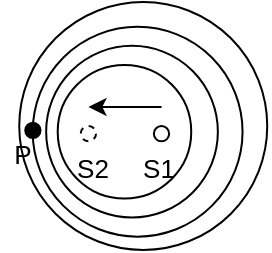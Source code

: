 <mxfile version="15.8.4" type="device"><diagram id="s2rHRaaOt5U0rhNxevTe" name="第 1 页"><mxGraphModel dx="1102" dy="865" grid="0" gridSize="10" guides="1" tooltips="1" connect="1" arrows="1" fold="1" page="1" pageScale="1" pageWidth="2336" pageHeight="1654" math="0" shadow="0"><root><mxCell id="0"/><mxCell id="1" parent="0"/><mxCell id="qYl4a5nMN9K9uQ77eHBb-12" value="" style="group" parent="1" vertex="1" connectable="0"><mxGeometry x="291.62" y="203" width="125" height="124" as="geometry"/></mxCell><mxCell id="qYl4a5nMN9K9uQ77eHBb-4" value="" style="ellipse;whiteSpace=wrap;html=1;aspect=fixed;" parent="qYl4a5nMN9K9uQ77eHBb-12" vertex="1"><mxGeometry width="124" height="124" as="geometry"/></mxCell><mxCell id="qYl4a5nMN9K9uQ77eHBb-3" value="" style="ellipse;whiteSpace=wrap;html=1;aspect=fixed;" parent="qYl4a5nMN9K9uQ77eHBb-12" vertex="1"><mxGeometry x="6.731" y="12.4" width="104.923" height="104.923" as="geometry"/></mxCell><mxCell id="qYl4a5nMN9K9uQ77eHBb-2" value="" style="ellipse;whiteSpace=wrap;html=1;aspect=fixed;" parent="qYl4a5nMN9K9uQ77eHBb-12" vertex="1"><mxGeometry x="13.462" y="21.938" width="85.846" height="85.846" as="geometry"/></mxCell><mxCell id="qYl4a5nMN9K9uQ77eHBb-1" value="" style="ellipse;whiteSpace=wrap;html=1;aspect=fixed;" parent="qYl4a5nMN9K9uQ77eHBb-12" vertex="1"><mxGeometry x="19.231" y="31.477" width="66.769" height="66.769" as="geometry"/></mxCell><mxCell id="qYl4a5nMN9K9uQ77eHBb-5" value="" style="ellipse;whiteSpace=wrap;html=1;aspect=fixed;" parent="qYl4a5nMN9K9uQ77eHBb-12" vertex="1"><mxGeometry x="67.308" y="62.046" width="7.631" height="7.631" as="geometry"/></mxCell><mxCell id="qYl4a5nMN9K9uQ77eHBb-8" value="" style="ellipse;whiteSpace=wrap;html=1;aspect=fixed;fillColor=default;dashed=1;" parent="qYl4a5nMN9K9uQ77eHBb-12" vertex="1"><mxGeometry x="30.769" y="62" width="7.631" height="7.631" as="geometry"/></mxCell><mxCell id="qYl4a5nMN9K9uQ77eHBb-9" value="" style="endArrow=classic;html=1;rounded=0;" parent="qYl4a5nMN9K9uQ77eHBb-12" edge="1"><mxGeometry width="50" height="50" relative="1" as="geometry"><mxPoint x="71.154" y="52.462" as="sourcePoint"/><mxPoint x="34.615" y="52.462" as="targetPoint"/></mxGeometry></mxCell><mxCell id="qYl4a5nMN9K9uQ77eHBb-10" value="&lt;font style=&quot;font-size: 13px&quot;&gt;S1&lt;/font&gt;" style="text;html=1;strokeColor=none;fillColor=none;align=center;verticalAlign=middle;whiteSpace=wrap;rounded=0;dashed=1;" parent="qYl4a5nMN9K9uQ77eHBb-12" vertex="1"><mxGeometry x="58.654" y="71.677" width="23.077" height="21.938" as="geometry"/></mxCell><mxCell id="qYl4a5nMN9K9uQ77eHBb-11" value="&lt;font style=&quot;font-size: 13px&quot;&gt;S2&lt;/font&gt;" style="text;html=1;strokeColor=none;fillColor=none;align=center;verticalAlign=middle;whiteSpace=wrap;rounded=0;dashed=1;" parent="qYl4a5nMN9K9uQ77eHBb-12" vertex="1"><mxGeometry x="25" y="71.538" width="23.077" height="21.938" as="geometry"/></mxCell><mxCell id="w2BKv8y9ucFh8oMpWZ06-20" value="&lt;font style=&quot;font-size: 13px&quot;&gt;P&lt;/font&gt;" style="text;html=1;strokeColor=none;fillColor=none;align=center;verticalAlign=middle;whiteSpace=wrap;rounded=0;dashed=1;" vertex="1" parent="qYl4a5nMN9K9uQ77eHBb-12"><mxGeometry x="-9.62" y="64.998" width="23.077" height="21.938" as="geometry"/></mxCell><mxCell id="w2BKv8y9ucFh8oMpWZ06-21" value="" style="ellipse;whiteSpace=wrap;html=1;aspect=fixed;fillColor=#000000;" vertex="1" parent="1"><mxGeometry x="294.618" y="263.366" width="7.631" height="7.631" as="geometry"/></mxCell></root></mxGraphModel></diagram></mxfile>